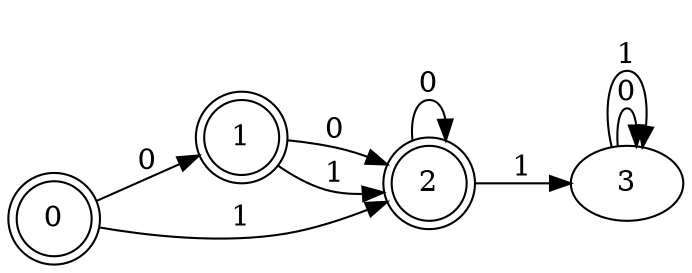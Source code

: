 digraph Automata {
	rankdir=LR
	0 [label=0 shape=doublecircle]
	0 -> 1 [label=0]
	0 -> 2 [label=1]
	1 [label=1 shape=doublecircle]
	1 -> 2 [label=0]
	1 -> 2 [label=1]
	2 [label=2 shape=doublecircle]
	2 -> 2 [label=0]
	2 -> 3 [label=1]
	3 [label=3]
	3 -> 3 [label=0]
	3 -> 3 [label=1]
}
